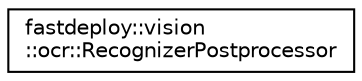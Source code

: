 digraph "Graphical Class Hierarchy"
{
  edge [fontname="Helvetica",fontsize="10",labelfontname="Helvetica",labelfontsize="10"];
  node [fontname="Helvetica",fontsize="10",shape=record];
  rankdir="LR";
  Node1 [label="fastdeploy::vision\l::ocr::RecognizerPostprocessor",height=0.2,width=0.4,color="black", fillcolor="white", style="filled",URL="$classfastdeploy_1_1vision_1_1ocr_1_1RecognizerPostprocessor.html",tooltip="Postprocessor object for Recognizer serials model. "];
}
